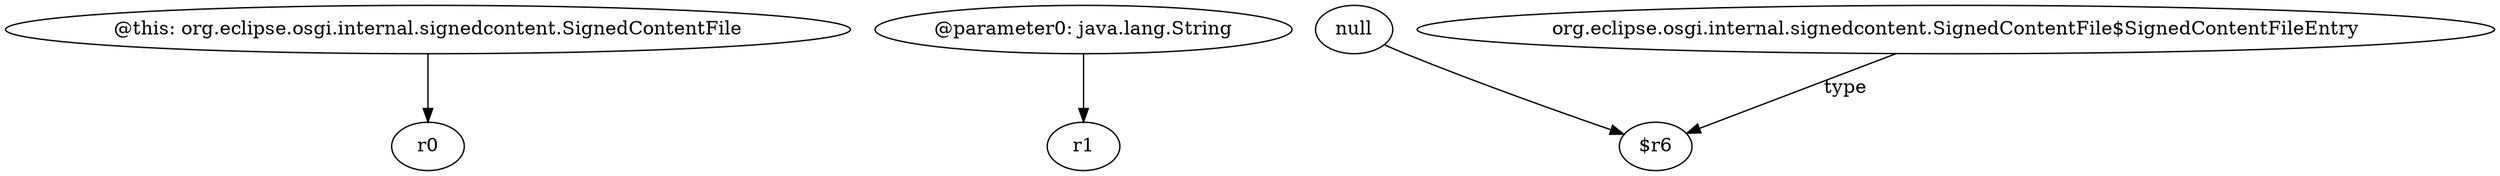 digraph g {
0[label="@this: org.eclipse.osgi.internal.signedcontent.SignedContentFile"]
1[label="r0"]
0->1[label=""]
2[label="@parameter0: java.lang.String"]
3[label="r1"]
2->3[label=""]
4[label="null"]
5[label="$r6"]
4->5[label=""]
6[label="org.eclipse.osgi.internal.signedcontent.SignedContentFile$SignedContentFileEntry"]
6->5[label="type"]
}